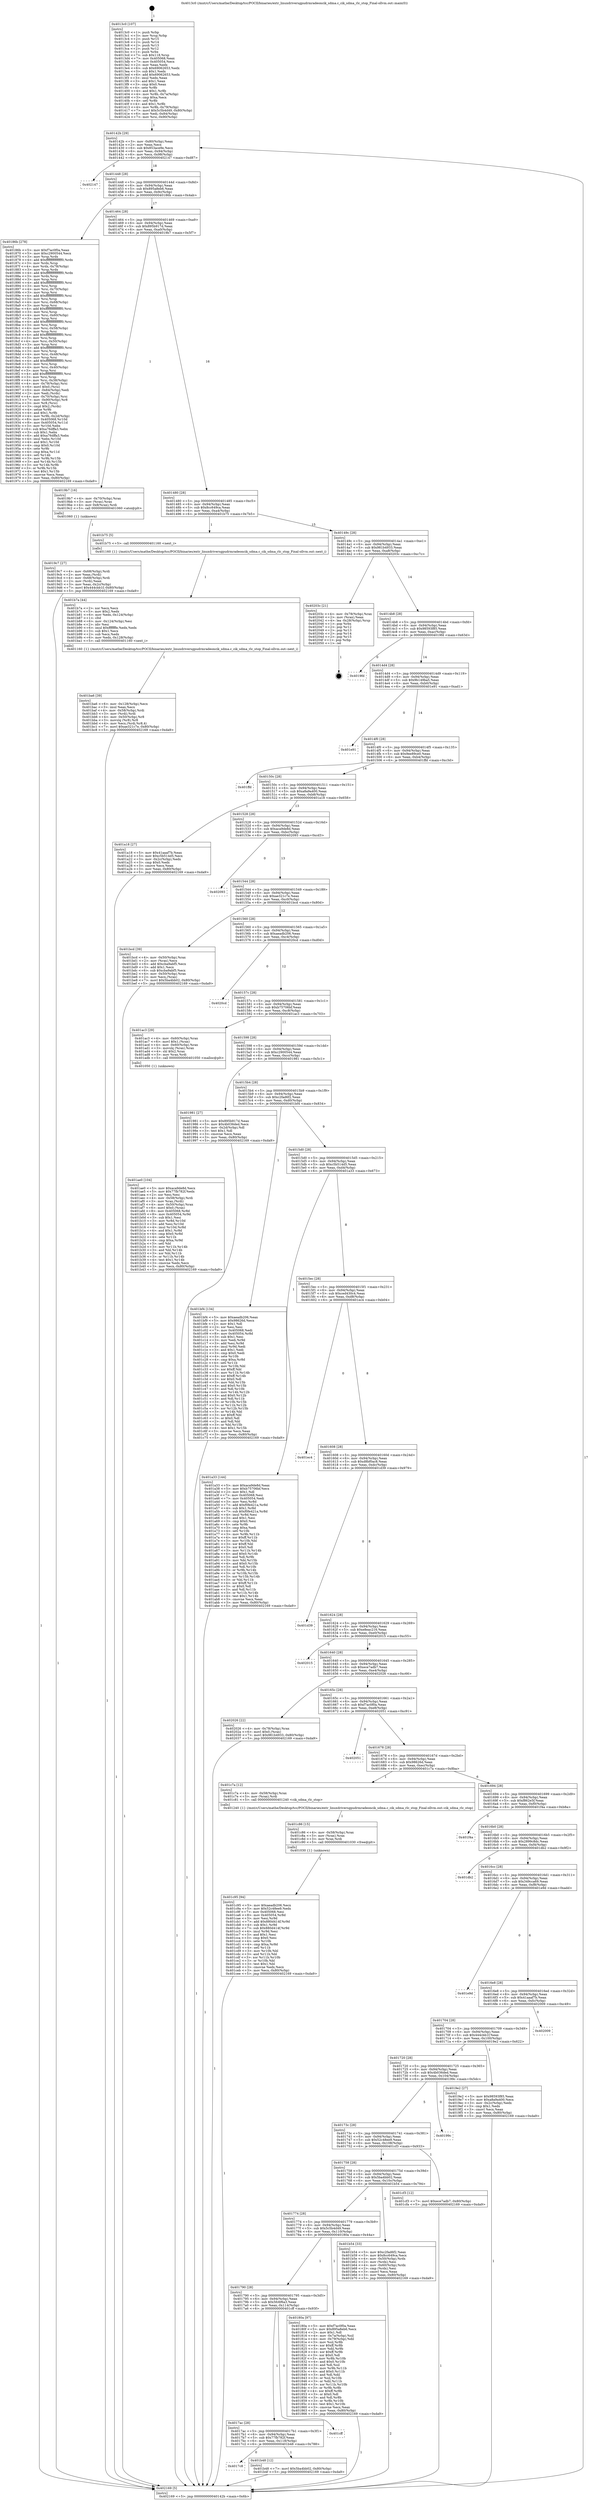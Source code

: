digraph "0x4013c0" {
  label = "0x4013c0 (/mnt/c/Users/mathe/Desktop/tcc/POCII/binaries/extr_linuxdriversgpudrmradeoncik_sdma.c_cik_sdma_rlc_stop_Final-ollvm.out::main(0))"
  labelloc = "t"
  node[shape=record]

  Entry [label="",width=0.3,height=0.3,shape=circle,fillcolor=black,style=filled]
  "0x40142b" [label="{
     0x40142b [29]\l
     | [instrs]\l
     &nbsp;&nbsp;0x40142b \<+3\>: mov -0x80(%rbp),%eax\l
     &nbsp;&nbsp;0x40142e \<+2\>: mov %eax,%ecx\l
     &nbsp;&nbsp;0x401430 \<+6\>: sub $0x853ace9e,%ecx\l
     &nbsp;&nbsp;0x401436 \<+6\>: mov %eax,-0x94(%rbp)\l
     &nbsp;&nbsp;0x40143c \<+6\>: mov %ecx,-0x98(%rbp)\l
     &nbsp;&nbsp;0x401442 \<+6\>: je 0000000000402147 \<main+0xd87\>\l
  }"]
  "0x402147" [label="{
     0x402147\l
  }", style=dashed]
  "0x401448" [label="{
     0x401448 [28]\l
     | [instrs]\l
     &nbsp;&nbsp;0x401448 \<+5\>: jmp 000000000040144d \<main+0x8d\>\l
     &nbsp;&nbsp;0x40144d \<+6\>: mov -0x94(%rbp),%eax\l
     &nbsp;&nbsp;0x401453 \<+5\>: sub $0x895a8eb6,%eax\l
     &nbsp;&nbsp;0x401458 \<+6\>: mov %eax,-0x9c(%rbp)\l
     &nbsp;&nbsp;0x40145e \<+6\>: je 000000000040186b \<main+0x4ab\>\l
  }"]
  Exit [label="",width=0.3,height=0.3,shape=circle,fillcolor=black,style=filled,peripheries=2]
  "0x40186b" [label="{
     0x40186b [278]\l
     | [instrs]\l
     &nbsp;&nbsp;0x40186b \<+5\>: mov $0xf7ac0f0a,%eax\l
     &nbsp;&nbsp;0x401870 \<+5\>: mov $0xc2900544,%ecx\l
     &nbsp;&nbsp;0x401875 \<+3\>: mov %rsp,%rdx\l
     &nbsp;&nbsp;0x401878 \<+4\>: add $0xfffffffffffffff0,%rdx\l
     &nbsp;&nbsp;0x40187c \<+3\>: mov %rdx,%rsp\l
     &nbsp;&nbsp;0x40187f \<+4\>: mov %rdx,-0x78(%rbp)\l
     &nbsp;&nbsp;0x401883 \<+3\>: mov %rsp,%rdx\l
     &nbsp;&nbsp;0x401886 \<+4\>: add $0xfffffffffffffff0,%rdx\l
     &nbsp;&nbsp;0x40188a \<+3\>: mov %rdx,%rsp\l
     &nbsp;&nbsp;0x40188d \<+3\>: mov %rsp,%rsi\l
     &nbsp;&nbsp;0x401890 \<+4\>: add $0xfffffffffffffff0,%rsi\l
     &nbsp;&nbsp;0x401894 \<+3\>: mov %rsi,%rsp\l
     &nbsp;&nbsp;0x401897 \<+4\>: mov %rsi,-0x70(%rbp)\l
     &nbsp;&nbsp;0x40189b \<+3\>: mov %rsp,%rsi\l
     &nbsp;&nbsp;0x40189e \<+4\>: add $0xfffffffffffffff0,%rsi\l
     &nbsp;&nbsp;0x4018a2 \<+3\>: mov %rsi,%rsp\l
     &nbsp;&nbsp;0x4018a5 \<+4\>: mov %rsi,-0x68(%rbp)\l
     &nbsp;&nbsp;0x4018a9 \<+3\>: mov %rsp,%rsi\l
     &nbsp;&nbsp;0x4018ac \<+4\>: add $0xfffffffffffffff0,%rsi\l
     &nbsp;&nbsp;0x4018b0 \<+3\>: mov %rsi,%rsp\l
     &nbsp;&nbsp;0x4018b3 \<+4\>: mov %rsi,-0x60(%rbp)\l
     &nbsp;&nbsp;0x4018b7 \<+3\>: mov %rsp,%rsi\l
     &nbsp;&nbsp;0x4018ba \<+4\>: add $0xfffffffffffffff0,%rsi\l
     &nbsp;&nbsp;0x4018be \<+3\>: mov %rsi,%rsp\l
     &nbsp;&nbsp;0x4018c1 \<+4\>: mov %rsi,-0x58(%rbp)\l
     &nbsp;&nbsp;0x4018c5 \<+3\>: mov %rsp,%rsi\l
     &nbsp;&nbsp;0x4018c8 \<+4\>: add $0xfffffffffffffff0,%rsi\l
     &nbsp;&nbsp;0x4018cc \<+3\>: mov %rsi,%rsp\l
     &nbsp;&nbsp;0x4018cf \<+4\>: mov %rsi,-0x50(%rbp)\l
     &nbsp;&nbsp;0x4018d3 \<+3\>: mov %rsp,%rsi\l
     &nbsp;&nbsp;0x4018d6 \<+4\>: add $0xfffffffffffffff0,%rsi\l
     &nbsp;&nbsp;0x4018da \<+3\>: mov %rsi,%rsp\l
     &nbsp;&nbsp;0x4018dd \<+4\>: mov %rsi,-0x48(%rbp)\l
     &nbsp;&nbsp;0x4018e1 \<+3\>: mov %rsp,%rsi\l
     &nbsp;&nbsp;0x4018e4 \<+4\>: add $0xfffffffffffffff0,%rsi\l
     &nbsp;&nbsp;0x4018e8 \<+3\>: mov %rsi,%rsp\l
     &nbsp;&nbsp;0x4018eb \<+4\>: mov %rsi,-0x40(%rbp)\l
     &nbsp;&nbsp;0x4018ef \<+3\>: mov %rsp,%rsi\l
     &nbsp;&nbsp;0x4018f2 \<+4\>: add $0xfffffffffffffff0,%rsi\l
     &nbsp;&nbsp;0x4018f6 \<+3\>: mov %rsi,%rsp\l
     &nbsp;&nbsp;0x4018f9 \<+4\>: mov %rsi,-0x38(%rbp)\l
     &nbsp;&nbsp;0x4018fd \<+4\>: mov -0x78(%rbp),%rsi\l
     &nbsp;&nbsp;0x401901 \<+6\>: movl $0x0,(%rsi)\l
     &nbsp;&nbsp;0x401907 \<+6\>: mov -0x84(%rbp),%edi\l
     &nbsp;&nbsp;0x40190d \<+2\>: mov %edi,(%rdx)\l
     &nbsp;&nbsp;0x40190f \<+4\>: mov -0x70(%rbp),%rsi\l
     &nbsp;&nbsp;0x401913 \<+7\>: mov -0x90(%rbp),%r8\l
     &nbsp;&nbsp;0x40191a \<+3\>: mov %r8,(%rsi)\l
     &nbsp;&nbsp;0x40191d \<+3\>: cmpl $0x2,(%rdx)\l
     &nbsp;&nbsp;0x401920 \<+4\>: setne %r9b\l
     &nbsp;&nbsp;0x401924 \<+4\>: and $0x1,%r9b\l
     &nbsp;&nbsp;0x401928 \<+4\>: mov %r9b,-0x2d(%rbp)\l
     &nbsp;&nbsp;0x40192c \<+8\>: mov 0x405068,%r10d\l
     &nbsp;&nbsp;0x401934 \<+8\>: mov 0x405054,%r11d\l
     &nbsp;&nbsp;0x40193c \<+3\>: mov %r10d,%ebx\l
     &nbsp;&nbsp;0x40193f \<+6\>: sub $0xa76dffa3,%ebx\l
     &nbsp;&nbsp;0x401945 \<+3\>: sub $0x1,%ebx\l
     &nbsp;&nbsp;0x401948 \<+6\>: add $0xa76dffa3,%ebx\l
     &nbsp;&nbsp;0x40194e \<+4\>: imul %ebx,%r10d\l
     &nbsp;&nbsp;0x401952 \<+4\>: and $0x1,%r10d\l
     &nbsp;&nbsp;0x401956 \<+4\>: cmp $0x0,%r10d\l
     &nbsp;&nbsp;0x40195a \<+4\>: sete %r9b\l
     &nbsp;&nbsp;0x40195e \<+4\>: cmp $0xa,%r11d\l
     &nbsp;&nbsp;0x401962 \<+4\>: setl %r14b\l
     &nbsp;&nbsp;0x401966 \<+3\>: mov %r9b,%r15b\l
     &nbsp;&nbsp;0x401969 \<+3\>: and %r14b,%r15b\l
     &nbsp;&nbsp;0x40196c \<+3\>: xor %r14b,%r9b\l
     &nbsp;&nbsp;0x40196f \<+3\>: or %r9b,%r15b\l
     &nbsp;&nbsp;0x401972 \<+4\>: test $0x1,%r15b\l
     &nbsp;&nbsp;0x401976 \<+3\>: cmovne %ecx,%eax\l
     &nbsp;&nbsp;0x401979 \<+3\>: mov %eax,-0x80(%rbp)\l
     &nbsp;&nbsp;0x40197c \<+5\>: jmp 0000000000402169 \<main+0xda9\>\l
  }"]
  "0x401464" [label="{
     0x401464 [28]\l
     | [instrs]\l
     &nbsp;&nbsp;0x401464 \<+5\>: jmp 0000000000401469 \<main+0xa9\>\l
     &nbsp;&nbsp;0x401469 \<+6\>: mov -0x94(%rbp),%eax\l
     &nbsp;&nbsp;0x40146f \<+5\>: sub $0x895b917d,%eax\l
     &nbsp;&nbsp;0x401474 \<+6\>: mov %eax,-0xa0(%rbp)\l
     &nbsp;&nbsp;0x40147a \<+6\>: je 00000000004019b7 \<main+0x5f7\>\l
  }"]
  "0x401c95" [label="{
     0x401c95 [94]\l
     | [instrs]\l
     &nbsp;&nbsp;0x401c95 \<+5\>: mov $0xaeadb206,%ecx\l
     &nbsp;&nbsp;0x401c9a \<+5\>: mov $0x52c48ee9,%edx\l
     &nbsp;&nbsp;0x401c9f \<+7\>: mov 0x405068,%esi\l
     &nbsp;&nbsp;0x401ca6 \<+8\>: mov 0x405054,%r8d\l
     &nbsp;&nbsp;0x401cae \<+3\>: mov %esi,%r9d\l
     &nbsp;&nbsp;0x401cb1 \<+7\>: add $0x880d414f,%r9d\l
     &nbsp;&nbsp;0x401cb8 \<+4\>: sub $0x1,%r9d\l
     &nbsp;&nbsp;0x401cbc \<+7\>: sub $0x880d414f,%r9d\l
     &nbsp;&nbsp;0x401cc3 \<+4\>: imul %r9d,%esi\l
     &nbsp;&nbsp;0x401cc7 \<+3\>: and $0x1,%esi\l
     &nbsp;&nbsp;0x401cca \<+3\>: cmp $0x0,%esi\l
     &nbsp;&nbsp;0x401ccd \<+4\>: sete %r10b\l
     &nbsp;&nbsp;0x401cd1 \<+4\>: cmp $0xa,%r8d\l
     &nbsp;&nbsp;0x401cd5 \<+4\>: setl %r11b\l
     &nbsp;&nbsp;0x401cd9 \<+3\>: mov %r10b,%bl\l
     &nbsp;&nbsp;0x401cdc \<+3\>: and %r11b,%bl\l
     &nbsp;&nbsp;0x401cdf \<+3\>: xor %r11b,%r10b\l
     &nbsp;&nbsp;0x401ce2 \<+3\>: or %r10b,%bl\l
     &nbsp;&nbsp;0x401ce5 \<+3\>: test $0x1,%bl\l
     &nbsp;&nbsp;0x401ce8 \<+3\>: cmovne %edx,%ecx\l
     &nbsp;&nbsp;0x401ceb \<+3\>: mov %ecx,-0x80(%rbp)\l
     &nbsp;&nbsp;0x401cee \<+5\>: jmp 0000000000402169 \<main+0xda9\>\l
  }"]
  "0x4019b7" [label="{
     0x4019b7 [16]\l
     | [instrs]\l
     &nbsp;&nbsp;0x4019b7 \<+4\>: mov -0x70(%rbp),%rax\l
     &nbsp;&nbsp;0x4019bb \<+3\>: mov (%rax),%rax\l
     &nbsp;&nbsp;0x4019be \<+4\>: mov 0x8(%rax),%rdi\l
     &nbsp;&nbsp;0x4019c2 \<+5\>: call 0000000000401060 \<atoi@plt\>\l
     | [calls]\l
     &nbsp;&nbsp;0x401060 \{1\} (unknown)\l
  }"]
  "0x401480" [label="{
     0x401480 [28]\l
     | [instrs]\l
     &nbsp;&nbsp;0x401480 \<+5\>: jmp 0000000000401485 \<main+0xc5\>\l
     &nbsp;&nbsp;0x401485 \<+6\>: mov -0x94(%rbp),%eax\l
     &nbsp;&nbsp;0x40148b \<+5\>: sub $0x8cc649ca,%eax\l
     &nbsp;&nbsp;0x401490 \<+6\>: mov %eax,-0xa4(%rbp)\l
     &nbsp;&nbsp;0x401496 \<+6\>: je 0000000000401b75 \<main+0x7b5\>\l
  }"]
  "0x401c86" [label="{
     0x401c86 [15]\l
     | [instrs]\l
     &nbsp;&nbsp;0x401c86 \<+4\>: mov -0x58(%rbp),%rax\l
     &nbsp;&nbsp;0x401c8a \<+3\>: mov (%rax),%rax\l
     &nbsp;&nbsp;0x401c8d \<+3\>: mov %rax,%rdi\l
     &nbsp;&nbsp;0x401c90 \<+5\>: call 0000000000401030 \<free@plt\>\l
     | [calls]\l
     &nbsp;&nbsp;0x401030 \{1\} (unknown)\l
  }"]
  "0x401b75" [label="{
     0x401b75 [5]\l
     | [instrs]\l
     &nbsp;&nbsp;0x401b75 \<+5\>: call 0000000000401160 \<next_i\>\l
     | [calls]\l
     &nbsp;&nbsp;0x401160 \{1\} (/mnt/c/Users/mathe/Desktop/tcc/POCII/binaries/extr_linuxdriversgpudrmradeoncik_sdma.c_cik_sdma_rlc_stop_Final-ollvm.out::next_i)\l
  }"]
  "0x40149c" [label="{
     0x40149c [28]\l
     | [instrs]\l
     &nbsp;&nbsp;0x40149c \<+5\>: jmp 00000000004014a1 \<main+0xe1\>\l
     &nbsp;&nbsp;0x4014a1 \<+6\>: mov -0x94(%rbp),%eax\l
     &nbsp;&nbsp;0x4014a7 \<+5\>: sub $0x981b4933,%eax\l
     &nbsp;&nbsp;0x4014ac \<+6\>: mov %eax,-0xa8(%rbp)\l
     &nbsp;&nbsp;0x4014b2 \<+6\>: je 000000000040203c \<main+0xc7c\>\l
  }"]
  "0x401ba6" [label="{
     0x401ba6 [39]\l
     | [instrs]\l
     &nbsp;&nbsp;0x401ba6 \<+6\>: mov -0x128(%rbp),%ecx\l
     &nbsp;&nbsp;0x401bac \<+3\>: imul %eax,%ecx\l
     &nbsp;&nbsp;0x401baf \<+4\>: mov -0x58(%rbp),%rdi\l
     &nbsp;&nbsp;0x401bb3 \<+3\>: mov (%rdi),%rdi\l
     &nbsp;&nbsp;0x401bb6 \<+4\>: mov -0x50(%rbp),%r8\l
     &nbsp;&nbsp;0x401bba \<+3\>: movslq (%r8),%r8\l
     &nbsp;&nbsp;0x401bbd \<+4\>: mov %ecx,(%rdi,%r8,4)\l
     &nbsp;&nbsp;0x401bc1 \<+7\>: movl $0xae321c7e,-0x80(%rbp)\l
     &nbsp;&nbsp;0x401bc8 \<+5\>: jmp 0000000000402169 \<main+0xda9\>\l
  }"]
  "0x40203c" [label="{
     0x40203c [21]\l
     | [instrs]\l
     &nbsp;&nbsp;0x40203c \<+4\>: mov -0x78(%rbp),%rax\l
     &nbsp;&nbsp;0x402040 \<+2\>: mov (%rax),%eax\l
     &nbsp;&nbsp;0x402042 \<+4\>: lea -0x28(%rbp),%rsp\l
     &nbsp;&nbsp;0x402046 \<+1\>: pop %rbx\l
     &nbsp;&nbsp;0x402047 \<+2\>: pop %r12\l
     &nbsp;&nbsp;0x402049 \<+2\>: pop %r13\l
     &nbsp;&nbsp;0x40204b \<+2\>: pop %r14\l
     &nbsp;&nbsp;0x40204d \<+2\>: pop %r15\l
     &nbsp;&nbsp;0x40204f \<+1\>: pop %rbp\l
     &nbsp;&nbsp;0x402050 \<+1\>: ret\l
  }"]
  "0x4014b8" [label="{
     0x4014b8 [28]\l
     | [instrs]\l
     &nbsp;&nbsp;0x4014b8 \<+5\>: jmp 00000000004014bd \<main+0xfd\>\l
     &nbsp;&nbsp;0x4014bd \<+6\>: mov -0x94(%rbp),%eax\l
     &nbsp;&nbsp;0x4014c3 \<+5\>: sub $0x98593f85,%eax\l
     &nbsp;&nbsp;0x4014c8 \<+6\>: mov %eax,-0xac(%rbp)\l
     &nbsp;&nbsp;0x4014ce \<+6\>: je 00000000004019fd \<main+0x63d\>\l
  }"]
  "0x401b7a" [label="{
     0x401b7a [44]\l
     | [instrs]\l
     &nbsp;&nbsp;0x401b7a \<+2\>: xor %ecx,%ecx\l
     &nbsp;&nbsp;0x401b7c \<+5\>: mov $0x2,%edx\l
     &nbsp;&nbsp;0x401b81 \<+6\>: mov %edx,-0x124(%rbp)\l
     &nbsp;&nbsp;0x401b87 \<+1\>: cltd\l
     &nbsp;&nbsp;0x401b88 \<+6\>: mov -0x124(%rbp),%esi\l
     &nbsp;&nbsp;0x401b8e \<+2\>: idiv %esi\l
     &nbsp;&nbsp;0x401b90 \<+6\>: imul $0xfffffffe,%edx,%edx\l
     &nbsp;&nbsp;0x401b96 \<+3\>: sub $0x1,%ecx\l
     &nbsp;&nbsp;0x401b99 \<+2\>: sub %ecx,%edx\l
     &nbsp;&nbsp;0x401b9b \<+6\>: mov %edx,-0x128(%rbp)\l
     &nbsp;&nbsp;0x401ba1 \<+5\>: call 0000000000401160 \<next_i\>\l
     | [calls]\l
     &nbsp;&nbsp;0x401160 \{1\} (/mnt/c/Users/mathe/Desktop/tcc/POCII/binaries/extr_linuxdriversgpudrmradeoncik_sdma.c_cik_sdma_rlc_stop_Final-ollvm.out::next_i)\l
  }"]
  "0x4019fd" [label="{
     0x4019fd\l
  }", style=dashed]
  "0x4014d4" [label="{
     0x4014d4 [28]\l
     | [instrs]\l
     &nbsp;&nbsp;0x4014d4 \<+5\>: jmp 00000000004014d9 \<main+0x119\>\l
     &nbsp;&nbsp;0x4014d9 \<+6\>: mov -0x94(%rbp),%eax\l
     &nbsp;&nbsp;0x4014df \<+5\>: sub $0x9b149ba5,%eax\l
     &nbsp;&nbsp;0x4014e4 \<+6\>: mov %eax,-0xb0(%rbp)\l
     &nbsp;&nbsp;0x4014ea \<+6\>: je 0000000000401e91 \<main+0xad1\>\l
  }"]
  "0x4017c8" [label="{
     0x4017c8\l
  }", style=dashed]
  "0x401e91" [label="{
     0x401e91\l
  }", style=dashed]
  "0x4014f0" [label="{
     0x4014f0 [28]\l
     | [instrs]\l
     &nbsp;&nbsp;0x4014f0 \<+5\>: jmp 00000000004014f5 \<main+0x135\>\l
     &nbsp;&nbsp;0x4014f5 \<+6\>: mov -0x94(%rbp),%eax\l
     &nbsp;&nbsp;0x4014fb \<+5\>: sub $0x9ee89ce0,%eax\l
     &nbsp;&nbsp;0x401500 \<+6\>: mov %eax,-0xb4(%rbp)\l
     &nbsp;&nbsp;0x401506 \<+6\>: je 0000000000401ffd \<main+0xc3d\>\l
  }"]
  "0x401b48" [label="{
     0x401b48 [12]\l
     | [instrs]\l
     &nbsp;&nbsp;0x401b48 \<+7\>: movl $0x5ba4bb02,-0x80(%rbp)\l
     &nbsp;&nbsp;0x401b4f \<+5\>: jmp 0000000000402169 \<main+0xda9\>\l
  }"]
  "0x401ffd" [label="{
     0x401ffd\l
  }", style=dashed]
  "0x40150c" [label="{
     0x40150c [28]\l
     | [instrs]\l
     &nbsp;&nbsp;0x40150c \<+5\>: jmp 0000000000401511 \<main+0x151\>\l
     &nbsp;&nbsp;0x401511 \<+6\>: mov -0x94(%rbp),%eax\l
     &nbsp;&nbsp;0x401517 \<+5\>: sub $0xa8a9a400,%eax\l
     &nbsp;&nbsp;0x40151c \<+6\>: mov %eax,-0xb8(%rbp)\l
     &nbsp;&nbsp;0x401522 \<+6\>: je 0000000000401a18 \<main+0x658\>\l
  }"]
  "0x4017ac" [label="{
     0x4017ac [28]\l
     | [instrs]\l
     &nbsp;&nbsp;0x4017ac \<+5\>: jmp 00000000004017b1 \<main+0x3f1\>\l
     &nbsp;&nbsp;0x4017b1 \<+6\>: mov -0x94(%rbp),%eax\l
     &nbsp;&nbsp;0x4017b7 \<+5\>: sub $0x77fb782f,%eax\l
     &nbsp;&nbsp;0x4017bc \<+6\>: mov %eax,-0x118(%rbp)\l
     &nbsp;&nbsp;0x4017c2 \<+6\>: je 0000000000401b48 \<main+0x788\>\l
  }"]
  "0x401a18" [label="{
     0x401a18 [27]\l
     | [instrs]\l
     &nbsp;&nbsp;0x401a18 \<+5\>: mov $0x41aaaf7b,%eax\l
     &nbsp;&nbsp;0x401a1d \<+5\>: mov $0xc5b514d5,%ecx\l
     &nbsp;&nbsp;0x401a22 \<+3\>: mov -0x2c(%rbp),%edx\l
     &nbsp;&nbsp;0x401a25 \<+3\>: cmp $0x0,%edx\l
     &nbsp;&nbsp;0x401a28 \<+3\>: cmove %ecx,%eax\l
     &nbsp;&nbsp;0x401a2b \<+3\>: mov %eax,-0x80(%rbp)\l
     &nbsp;&nbsp;0x401a2e \<+5\>: jmp 0000000000402169 \<main+0xda9\>\l
  }"]
  "0x401528" [label="{
     0x401528 [28]\l
     | [instrs]\l
     &nbsp;&nbsp;0x401528 \<+5\>: jmp 000000000040152d \<main+0x16d\>\l
     &nbsp;&nbsp;0x40152d \<+6\>: mov -0x94(%rbp),%eax\l
     &nbsp;&nbsp;0x401533 \<+5\>: sub $0xaca9de8d,%eax\l
     &nbsp;&nbsp;0x401538 \<+6\>: mov %eax,-0xbc(%rbp)\l
     &nbsp;&nbsp;0x40153e \<+6\>: je 0000000000402093 \<main+0xcd3\>\l
  }"]
  "0x401cff" [label="{
     0x401cff\l
  }", style=dashed]
  "0x402093" [label="{
     0x402093\l
  }", style=dashed]
  "0x401544" [label="{
     0x401544 [28]\l
     | [instrs]\l
     &nbsp;&nbsp;0x401544 \<+5\>: jmp 0000000000401549 \<main+0x189\>\l
     &nbsp;&nbsp;0x401549 \<+6\>: mov -0x94(%rbp),%eax\l
     &nbsp;&nbsp;0x40154f \<+5\>: sub $0xae321c7e,%eax\l
     &nbsp;&nbsp;0x401554 \<+6\>: mov %eax,-0xc0(%rbp)\l
     &nbsp;&nbsp;0x40155a \<+6\>: je 0000000000401bcd \<main+0x80d\>\l
  }"]
  "0x401ae0" [label="{
     0x401ae0 [104]\l
     | [instrs]\l
     &nbsp;&nbsp;0x401ae0 \<+5\>: mov $0xaca9de8d,%ecx\l
     &nbsp;&nbsp;0x401ae5 \<+5\>: mov $0x77fb782f,%edx\l
     &nbsp;&nbsp;0x401aea \<+2\>: xor %esi,%esi\l
     &nbsp;&nbsp;0x401aec \<+4\>: mov -0x58(%rbp),%rdi\l
     &nbsp;&nbsp;0x401af0 \<+3\>: mov %rax,(%rdi)\l
     &nbsp;&nbsp;0x401af3 \<+4\>: mov -0x50(%rbp),%rax\l
     &nbsp;&nbsp;0x401af7 \<+6\>: movl $0x0,(%rax)\l
     &nbsp;&nbsp;0x401afd \<+8\>: mov 0x405068,%r8d\l
     &nbsp;&nbsp;0x401b05 \<+8\>: mov 0x405054,%r9d\l
     &nbsp;&nbsp;0x401b0d \<+3\>: sub $0x1,%esi\l
     &nbsp;&nbsp;0x401b10 \<+3\>: mov %r8d,%r10d\l
     &nbsp;&nbsp;0x401b13 \<+3\>: add %esi,%r10d\l
     &nbsp;&nbsp;0x401b16 \<+4\>: imul %r10d,%r8d\l
     &nbsp;&nbsp;0x401b1a \<+4\>: and $0x1,%r8d\l
     &nbsp;&nbsp;0x401b1e \<+4\>: cmp $0x0,%r8d\l
     &nbsp;&nbsp;0x401b22 \<+4\>: sete %r11b\l
     &nbsp;&nbsp;0x401b26 \<+4\>: cmp $0xa,%r9d\l
     &nbsp;&nbsp;0x401b2a \<+3\>: setl %bl\l
     &nbsp;&nbsp;0x401b2d \<+3\>: mov %r11b,%r14b\l
     &nbsp;&nbsp;0x401b30 \<+3\>: and %bl,%r14b\l
     &nbsp;&nbsp;0x401b33 \<+3\>: xor %bl,%r11b\l
     &nbsp;&nbsp;0x401b36 \<+3\>: or %r11b,%r14b\l
     &nbsp;&nbsp;0x401b39 \<+4\>: test $0x1,%r14b\l
     &nbsp;&nbsp;0x401b3d \<+3\>: cmovne %edx,%ecx\l
     &nbsp;&nbsp;0x401b40 \<+3\>: mov %ecx,-0x80(%rbp)\l
     &nbsp;&nbsp;0x401b43 \<+5\>: jmp 0000000000402169 \<main+0xda9\>\l
  }"]
  "0x401bcd" [label="{
     0x401bcd [39]\l
     | [instrs]\l
     &nbsp;&nbsp;0x401bcd \<+4\>: mov -0x50(%rbp),%rax\l
     &nbsp;&nbsp;0x401bd1 \<+2\>: mov (%rax),%ecx\l
     &nbsp;&nbsp;0x401bd3 \<+6\>: add $0xcba9abf5,%ecx\l
     &nbsp;&nbsp;0x401bd9 \<+3\>: add $0x1,%ecx\l
     &nbsp;&nbsp;0x401bdc \<+6\>: sub $0xcba9abf5,%ecx\l
     &nbsp;&nbsp;0x401be2 \<+4\>: mov -0x50(%rbp),%rax\l
     &nbsp;&nbsp;0x401be6 \<+2\>: mov %ecx,(%rax)\l
     &nbsp;&nbsp;0x401be8 \<+7\>: movl $0x5ba4bb02,-0x80(%rbp)\l
     &nbsp;&nbsp;0x401bef \<+5\>: jmp 0000000000402169 \<main+0xda9\>\l
  }"]
  "0x401560" [label="{
     0x401560 [28]\l
     | [instrs]\l
     &nbsp;&nbsp;0x401560 \<+5\>: jmp 0000000000401565 \<main+0x1a5\>\l
     &nbsp;&nbsp;0x401565 \<+6\>: mov -0x94(%rbp),%eax\l
     &nbsp;&nbsp;0x40156b \<+5\>: sub $0xaeadb206,%eax\l
     &nbsp;&nbsp;0x401570 \<+6\>: mov %eax,-0xc4(%rbp)\l
     &nbsp;&nbsp;0x401576 \<+6\>: je 00000000004020cd \<main+0xd0d\>\l
  }"]
  "0x4019c7" [label="{
     0x4019c7 [27]\l
     | [instrs]\l
     &nbsp;&nbsp;0x4019c7 \<+4\>: mov -0x68(%rbp),%rdi\l
     &nbsp;&nbsp;0x4019cb \<+2\>: mov %eax,(%rdi)\l
     &nbsp;&nbsp;0x4019cd \<+4\>: mov -0x68(%rbp),%rdi\l
     &nbsp;&nbsp;0x4019d1 \<+2\>: mov (%rdi),%eax\l
     &nbsp;&nbsp;0x4019d3 \<+3\>: mov %eax,-0x2c(%rbp)\l
     &nbsp;&nbsp;0x4019d6 \<+7\>: movl $0x444cbb1f,-0x80(%rbp)\l
     &nbsp;&nbsp;0x4019dd \<+5\>: jmp 0000000000402169 \<main+0xda9\>\l
  }"]
  "0x4020cd" [label="{
     0x4020cd\l
  }", style=dashed]
  "0x40157c" [label="{
     0x40157c [28]\l
     | [instrs]\l
     &nbsp;&nbsp;0x40157c \<+5\>: jmp 0000000000401581 \<main+0x1c1\>\l
     &nbsp;&nbsp;0x401581 \<+6\>: mov -0x94(%rbp),%eax\l
     &nbsp;&nbsp;0x401587 \<+5\>: sub $0xb75706bf,%eax\l
     &nbsp;&nbsp;0x40158c \<+6\>: mov %eax,-0xc8(%rbp)\l
     &nbsp;&nbsp;0x401592 \<+6\>: je 0000000000401ac3 \<main+0x703\>\l
  }"]
  "0x4013c0" [label="{
     0x4013c0 [107]\l
     | [instrs]\l
     &nbsp;&nbsp;0x4013c0 \<+1\>: push %rbp\l
     &nbsp;&nbsp;0x4013c1 \<+3\>: mov %rsp,%rbp\l
     &nbsp;&nbsp;0x4013c4 \<+2\>: push %r15\l
     &nbsp;&nbsp;0x4013c6 \<+2\>: push %r14\l
     &nbsp;&nbsp;0x4013c8 \<+2\>: push %r13\l
     &nbsp;&nbsp;0x4013ca \<+2\>: push %r12\l
     &nbsp;&nbsp;0x4013cc \<+1\>: push %rbx\l
     &nbsp;&nbsp;0x4013cd \<+7\>: sub $0x118,%rsp\l
     &nbsp;&nbsp;0x4013d4 \<+7\>: mov 0x405068,%eax\l
     &nbsp;&nbsp;0x4013db \<+7\>: mov 0x405054,%ecx\l
     &nbsp;&nbsp;0x4013e2 \<+2\>: mov %eax,%edx\l
     &nbsp;&nbsp;0x4013e4 \<+6\>: sub $0x69062653,%edx\l
     &nbsp;&nbsp;0x4013ea \<+3\>: sub $0x1,%edx\l
     &nbsp;&nbsp;0x4013ed \<+6\>: add $0x69062653,%edx\l
     &nbsp;&nbsp;0x4013f3 \<+3\>: imul %edx,%eax\l
     &nbsp;&nbsp;0x4013f6 \<+3\>: and $0x1,%eax\l
     &nbsp;&nbsp;0x4013f9 \<+3\>: cmp $0x0,%eax\l
     &nbsp;&nbsp;0x4013fc \<+4\>: sete %r8b\l
     &nbsp;&nbsp;0x401400 \<+4\>: and $0x1,%r8b\l
     &nbsp;&nbsp;0x401404 \<+4\>: mov %r8b,-0x7a(%rbp)\l
     &nbsp;&nbsp;0x401408 \<+3\>: cmp $0xa,%ecx\l
     &nbsp;&nbsp;0x40140b \<+4\>: setl %r8b\l
     &nbsp;&nbsp;0x40140f \<+4\>: and $0x1,%r8b\l
     &nbsp;&nbsp;0x401413 \<+4\>: mov %r8b,-0x79(%rbp)\l
     &nbsp;&nbsp;0x401417 \<+7\>: movl $0x5c5b4d49,-0x80(%rbp)\l
     &nbsp;&nbsp;0x40141e \<+6\>: mov %edi,-0x84(%rbp)\l
     &nbsp;&nbsp;0x401424 \<+7\>: mov %rsi,-0x90(%rbp)\l
  }"]
  "0x401ac3" [label="{
     0x401ac3 [29]\l
     | [instrs]\l
     &nbsp;&nbsp;0x401ac3 \<+4\>: mov -0x60(%rbp),%rax\l
     &nbsp;&nbsp;0x401ac7 \<+6\>: movl $0x1,(%rax)\l
     &nbsp;&nbsp;0x401acd \<+4\>: mov -0x60(%rbp),%rax\l
     &nbsp;&nbsp;0x401ad1 \<+3\>: movslq (%rax),%rax\l
     &nbsp;&nbsp;0x401ad4 \<+4\>: shl $0x2,%rax\l
     &nbsp;&nbsp;0x401ad8 \<+3\>: mov %rax,%rdi\l
     &nbsp;&nbsp;0x401adb \<+5\>: call 0000000000401050 \<malloc@plt\>\l
     | [calls]\l
     &nbsp;&nbsp;0x401050 \{1\} (unknown)\l
  }"]
  "0x401598" [label="{
     0x401598 [28]\l
     | [instrs]\l
     &nbsp;&nbsp;0x401598 \<+5\>: jmp 000000000040159d \<main+0x1dd\>\l
     &nbsp;&nbsp;0x40159d \<+6\>: mov -0x94(%rbp),%eax\l
     &nbsp;&nbsp;0x4015a3 \<+5\>: sub $0xc2900544,%eax\l
     &nbsp;&nbsp;0x4015a8 \<+6\>: mov %eax,-0xcc(%rbp)\l
     &nbsp;&nbsp;0x4015ae \<+6\>: je 0000000000401981 \<main+0x5c1\>\l
  }"]
  "0x402169" [label="{
     0x402169 [5]\l
     | [instrs]\l
     &nbsp;&nbsp;0x402169 \<+5\>: jmp 000000000040142b \<main+0x6b\>\l
  }"]
  "0x401981" [label="{
     0x401981 [27]\l
     | [instrs]\l
     &nbsp;&nbsp;0x401981 \<+5\>: mov $0x895b917d,%eax\l
     &nbsp;&nbsp;0x401986 \<+5\>: mov $0x4b036ded,%ecx\l
     &nbsp;&nbsp;0x40198b \<+3\>: mov -0x2d(%rbp),%dl\l
     &nbsp;&nbsp;0x40198e \<+3\>: test $0x1,%dl\l
     &nbsp;&nbsp;0x401991 \<+3\>: cmovne %ecx,%eax\l
     &nbsp;&nbsp;0x401994 \<+3\>: mov %eax,-0x80(%rbp)\l
     &nbsp;&nbsp;0x401997 \<+5\>: jmp 0000000000402169 \<main+0xda9\>\l
  }"]
  "0x4015b4" [label="{
     0x4015b4 [28]\l
     | [instrs]\l
     &nbsp;&nbsp;0x4015b4 \<+5\>: jmp 00000000004015b9 \<main+0x1f9\>\l
     &nbsp;&nbsp;0x4015b9 \<+6\>: mov -0x94(%rbp),%eax\l
     &nbsp;&nbsp;0x4015bf \<+5\>: sub $0xc2fad6f2,%eax\l
     &nbsp;&nbsp;0x4015c4 \<+6\>: mov %eax,-0xd0(%rbp)\l
     &nbsp;&nbsp;0x4015ca \<+6\>: je 0000000000401bf4 \<main+0x834\>\l
  }"]
  "0x401790" [label="{
     0x401790 [28]\l
     | [instrs]\l
     &nbsp;&nbsp;0x401790 \<+5\>: jmp 0000000000401795 \<main+0x3d5\>\l
     &nbsp;&nbsp;0x401795 \<+6\>: mov -0x94(%rbp),%eax\l
     &nbsp;&nbsp;0x40179b \<+5\>: sub $0x5fc6f6a3,%eax\l
     &nbsp;&nbsp;0x4017a0 \<+6\>: mov %eax,-0x114(%rbp)\l
     &nbsp;&nbsp;0x4017a6 \<+6\>: je 0000000000401cff \<main+0x93f\>\l
  }"]
  "0x401bf4" [label="{
     0x401bf4 [134]\l
     | [instrs]\l
     &nbsp;&nbsp;0x401bf4 \<+5\>: mov $0xaeadb206,%eax\l
     &nbsp;&nbsp;0x401bf9 \<+5\>: mov $0x98626d,%ecx\l
     &nbsp;&nbsp;0x401bfe \<+2\>: mov $0x1,%dl\l
     &nbsp;&nbsp;0x401c00 \<+2\>: xor %esi,%esi\l
     &nbsp;&nbsp;0x401c02 \<+7\>: mov 0x405068,%edi\l
     &nbsp;&nbsp;0x401c09 \<+8\>: mov 0x405054,%r8d\l
     &nbsp;&nbsp;0x401c11 \<+3\>: sub $0x1,%esi\l
     &nbsp;&nbsp;0x401c14 \<+3\>: mov %edi,%r9d\l
     &nbsp;&nbsp;0x401c17 \<+3\>: add %esi,%r9d\l
     &nbsp;&nbsp;0x401c1a \<+4\>: imul %r9d,%edi\l
     &nbsp;&nbsp;0x401c1e \<+3\>: and $0x1,%edi\l
     &nbsp;&nbsp;0x401c21 \<+3\>: cmp $0x0,%edi\l
     &nbsp;&nbsp;0x401c24 \<+4\>: sete %r10b\l
     &nbsp;&nbsp;0x401c28 \<+4\>: cmp $0xa,%r8d\l
     &nbsp;&nbsp;0x401c2c \<+4\>: setl %r11b\l
     &nbsp;&nbsp;0x401c30 \<+3\>: mov %r10b,%bl\l
     &nbsp;&nbsp;0x401c33 \<+3\>: xor $0xff,%bl\l
     &nbsp;&nbsp;0x401c36 \<+3\>: mov %r11b,%r14b\l
     &nbsp;&nbsp;0x401c39 \<+4\>: xor $0xff,%r14b\l
     &nbsp;&nbsp;0x401c3d \<+3\>: xor $0x0,%dl\l
     &nbsp;&nbsp;0x401c40 \<+3\>: mov %bl,%r15b\l
     &nbsp;&nbsp;0x401c43 \<+4\>: and $0x0,%r15b\l
     &nbsp;&nbsp;0x401c47 \<+3\>: and %dl,%r10b\l
     &nbsp;&nbsp;0x401c4a \<+3\>: mov %r14b,%r12b\l
     &nbsp;&nbsp;0x401c4d \<+4\>: and $0x0,%r12b\l
     &nbsp;&nbsp;0x401c51 \<+3\>: and %dl,%r11b\l
     &nbsp;&nbsp;0x401c54 \<+3\>: or %r10b,%r15b\l
     &nbsp;&nbsp;0x401c57 \<+3\>: or %r11b,%r12b\l
     &nbsp;&nbsp;0x401c5a \<+3\>: xor %r12b,%r15b\l
     &nbsp;&nbsp;0x401c5d \<+3\>: or %r14b,%bl\l
     &nbsp;&nbsp;0x401c60 \<+3\>: xor $0xff,%bl\l
     &nbsp;&nbsp;0x401c63 \<+3\>: or $0x0,%dl\l
     &nbsp;&nbsp;0x401c66 \<+2\>: and %dl,%bl\l
     &nbsp;&nbsp;0x401c68 \<+3\>: or %bl,%r15b\l
     &nbsp;&nbsp;0x401c6b \<+4\>: test $0x1,%r15b\l
     &nbsp;&nbsp;0x401c6f \<+3\>: cmovne %ecx,%eax\l
     &nbsp;&nbsp;0x401c72 \<+3\>: mov %eax,-0x80(%rbp)\l
     &nbsp;&nbsp;0x401c75 \<+5\>: jmp 0000000000402169 \<main+0xda9\>\l
  }"]
  "0x4015d0" [label="{
     0x4015d0 [28]\l
     | [instrs]\l
     &nbsp;&nbsp;0x4015d0 \<+5\>: jmp 00000000004015d5 \<main+0x215\>\l
     &nbsp;&nbsp;0x4015d5 \<+6\>: mov -0x94(%rbp),%eax\l
     &nbsp;&nbsp;0x4015db \<+5\>: sub $0xc5b514d5,%eax\l
     &nbsp;&nbsp;0x4015e0 \<+6\>: mov %eax,-0xd4(%rbp)\l
     &nbsp;&nbsp;0x4015e6 \<+6\>: je 0000000000401a33 \<main+0x673\>\l
  }"]
  "0x40180a" [label="{
     0x40180a [97]\l
     | [instrs]\l
     &nbsp;&nbsp;0x40180a \<+5\>: mov $0xf7ac0f0a,%eax\l
     &nbsp;&nbsp;0x40180f \<+5\>: mov $0x895a8eb6,%ecx\l
     &nbsp;&nbsp;0x401814 \<+2\>: mov $0x1,%dl\l
     &nbsp;&nbsp;0x401816 \<+4\>: mov -0x7a(%rbp),%sil\l
     &nbsp;&nbsp;0x40181a \<+4\>: mov -0x79(%rbp),%dil\l
     &nbsp;&nbsp;0x40181e \<+3\>: mov %sil,%r8b\l
     &nbsp;&nbsp;0x401821 \<+4\>: xor $0xff,%r8b\l
     &nbsp;&nbsp;0x401825 \<+3\>: mov %dil,%r9b\l
     &nbsp;&nbsp;0x401828 \<+4\>: xor $0xff,%r9b\l
     &nbsp;&nbsp;0x40182c \<+3\>: xor $0x0,%dl\l
     &nbsp;&nbsp;0x40182f \<+3\>: mov %r8b,%r10b\l
     &nbsp;&nbsp;0x401832 \<+4\>: and $0x0,%r10b\l
     &nbsp;&nbsp;0x401836 \<+3\>: and %dl,%sil\l
     &nbsp;&nbsp;0x401839 \<+3\>: mov %r9b,%r11b\l
     &nbsp;&nbsp;0x40183c \<+4\>: and $0x0,%r11b\l
     &nbsp;&nbsp;0x401840 \<+3\>: and %dl,%dil\l
     &nbsp;&nbsp;0x401843 \<+3\>: or %sil,%r10b\l
     &nbsp;&nbsp;0x401846 \<+3\>: or %dil,%r11b\l
     &nbsp;&nbsp;0x401849 \<+3\>: xor %r11b,%r10b\l
     &nbsp;&nbsp;0x40184c \<+3\>: or %r9b,%r8b\l
     &nbsp;&nbsp;0x40184f \<+4\>: xor $0xff,%r8b\l
     &nbsp;&nbsp;0x401853 \<+3\>: or $0x0,%dl\l
     &nbsp;&nbsp;0x401856 \<+3\>: and %dl,%r8b\l
     &nbsp;&nbsp;0x401859 \<+3\>: or %r8b,%r10b\l
     &nbsp;&nbsp;0x40185c \<+4\>: test $0x1,%r10b\l
     &nbsp;&nbsp;0x401860 \<+3\>: cmovne %ecx,%eax\l
     &nbsp;&nbsp;0x401863 \<+3\>: mov %eax,-0x80(%rbp)\l
     &nbsp;&nbsp;0x401866 \<+5\>: jmp 0000000000402169 \<main+0xda9\>\l
  }"]
  "0x401a33" [label="{
     0x401a33 [144]\l
     | [instrs]\l
     &nbsp;&nbsp;0x401a33 \<+5\>: mov $0xaca9de8d,%eax\l
     &nbsp;&nbsp;0x401a38 \<+5\>: mov $0xb75706bf,%ecx\l
     &nbsp;&nbsp;0x401a3d \<+2\>: mov $0x1,%dl\l
     &nbsp;&nbsp;0x401a3f \<+7\>: mov 0x405068,%esi\l
     &nbsp;&nbsp;0x401a46 \<+7\>: mov 0x405054,%edi\l
     &nbsp;&nbsp;0x401a4d \<+3\>: mov %esi,%r8d\l
     &nbsp;&nbsp;0x401a50 \<+7\>: add $0xf0fe421a,%r8d\l
     &nbsp;&nbsp;0x401a57 \<+4\>: sub $0x1,%r8d\l
     &nbsp;&nbsp;0x401a5b \<+7\>: sub $0xf0fe421a,%r8d\l
     &nbsp;&nbsp;0x401a62 \<+4\>: imul %r8d,%esi\l
     &nbsp;&nbsp;0x401a66 \<+3\>: and $0x1,%esi\l
     &nbsp;&nbsp;0x401a69 \<+3\>: cmp $0x0,%esi\l
     &nbsp;&nbsp;0x401a6c \<+4\>: sete %r9b\l
     &nbsp;&nbsp;0x401a70 \<+3\>: cmp $0xa,%edi\l
     &nbsp;&nbsp;0x401a73 \<+4\>: setl %r10b\l
     &nbsp;&nbsp;0x401a77 \<+3\>: mov %r9b,%r11b\l
     &nbsp;&nbsp;0x401a7a \<+4\>: xor $0xff,%r11b\l
     &nbsp;&nbsp;0x401a7e \<+3\>: mov %r10b,%bl\l
     &nbsp;&nbsp;0x401a81 \<+3\>: xor $0xff,%bl\l
     &nbsp;&nbsp;0x401a84 \<+3\>: xor $0x0,%dl\l
     &nbsp;&nbsp;0x401a87 \<+3\>: mov %r11b,%r14b\l
     &nbsp;&nbsp;0x401a8a \<+4\>: and $0x0,%r14b\l
     &nbsp;&nbsp;0x401a8e \<+3\>: and %dl,%r9b\l
     &nbsp;&nbsp;0x401a91 \<+3\>: mov %bl,%r15b\l
     &nbsp;&nbsp;0x401a94 \<+4\>: and $0x0,%r15b\l
     &nbsp;&nbsp;0x401a98 \<+3\>: and %dl,%r10b\l
     &nbsp;&nbsp;0x401a9b \<+3\>: or %r9b,%r14b\l
     &nbsp;&nbsp;0x401a9e \<+3\>: or %r10b,%r15b\l
     &nbsp;&nbsp;0x401aa1 \<+3\>: xor %r15b,%r14b\l
     &nbsp;&nbsp;0x401aa4 \<+3\>: or %bl,%r11b\l
     &nbsp;&nbsp;0x401aa7 \<+4\>: xor $0xff,%r11b\l
     &nbsp;&nbsp;0x401aab \<+3\>: or $0x0,%dl\l
     &nbsp;&nbsp;0x401aae \<+3\>: and %dl,%r11b\l
     &nbsp;&nbsp;0x401ab1 \<+3\>: or %r11b,%r14b\l
     &nbsp;&nbsp;0x401ab4 \<+4\>: test $0x1,%r14b\l
     &nbsp;&nbsp;0x401ab8 \<+3\>: cmovne %ecx,%eax\l
     &nbsp;&nbsp;0x401abb \<+3\>: mov %eax,-0x80(%rbp)\l
     &nbsp;&nbsp;0x401abe \<+5\>: jmp 0000000000402169 \<main+0xda9\>\l
  }"]
  "0x4015ec" [label="{
     0x4015ec [28]\l
     | [instrs]\l
     &nbsp;&nbsp;0x4015ec \<+5\>: jmp 00000000004015f1 \<main+0x231\>\l
     &nbsp;&nbsp;0x4015f1 \<+6\>: mov -0x94(%rbp),%eax\l
     &nbsp;&nbsp;0x4015f7 \<+5\>: sub $0xced430c4,%eax\l
     &nbsp;&nbsp;0x4015fc \<+6\>: mov %eax,-0xd8(%rbp)\l
     &nbsp;&nbsp;0x401602 \<+6\>: je 0000000000401ec4 \<main+0xb04\>\l
  }"]
  "0x401774" [label="{
     0x401774 [28]\l
     | [instrs]\l
     &nbsp;&nbsp;0x401774 \<+5\>: jmp 0000000000401779 \<main+0x3b9\>\l
     &nbsp;&nbsp;0x401779 \<+6\>: mov -0x94(%rbp),%eax\l
     &nbsp;&nbsp;0x40177f \<+5\>: sub $0x5c5b4d49,%eax\l
     &nbsp;&nbsp;0x401784 \<+6\>: mov %eax,-0x110(%rbp)\l
     &nbsp;&nbsp;0x40178a \<+6\>: je 000000000040180a \<main+0x44a\>\l
  }"]
  "0x401ec4" [label="{
     0x401ec4\l
  }", style=dashed]
  "0x401608" [label="{
     0x401608 [28]\l
     | [instrs]\l
     &nbsp;&nbsp;0x401608 \<+5\>: jmp 000000000040160d \<main+0x24d\>\l
     &nbsp;&nbsp;0x40160d \<+6\>: mov -0x94(%rbp),%eax\l
     &nbsp;&nbsp;0x401613 \<+5\>: sub $0xd8bf0ac8,%eax\l
     &nbsp;&nbsp;0x401618 \<+6\>: mov %eax,-0xdc(%rbp)\l
     &nbsp;&nbsp;0x40161e \<+6\>: je 0000000000401d39 \<main+0x979\>\l
  }"]
  "0x401b54" [label="{
     0x401b54 [33]\l
     | [instrs]\l
     &nbsp;&nbsp;0x401b54 \<+5\>: mov $0xc2fad6f2,%eax\l
     &nbsp;&nbsp;0x401b59 \<+5\>: mov $0x8cc649ca,%ecx\l
     &nbsp;&nbsp;0x401b5e \<+4\>: mov -0x50(%rbp),%rdx\l
     &nbsp;&nbsp;0x401b62 \<+2\>: mov (%rdx),%esi\l
     &nbsp;&nbsp;0x401b64 \<+4\>: mov -0x60(%rbp),%rdx\l
     &nbsp;&nbsp;0x401b68 \<+2\>: cmp (%rdx),%esi\l
     &nbsp;&nbsp;0x401b6a \<+3\>: cmovl %ecx,%eax\l
     &nbsp;&nbsp;0x401b6d \<+3\>: mov %eax,-0x80(%rbp)\l
     &nbsp;&nbsp;0x401b70 \<+5\>: jmp 0000000000402169 \<main+0xda9\>\l
  }"]
  "0x401d39" [label="{
     0x401d39\l
  }", style=dashed]
  "0x401624" [label="{
     0x401624 [28]\l
     | [instrs]\l
     &nbsp;&nbsp;0x401624 \<+5\>: jmp 0000000000401629 \<main+0x269\>\l
     &nbsp;&nbsp;0x401629 \<+6\>: mov -0x94(%rbp),%eax\l
     &nbsp;&nbsp;0x40162f \<+5\>: sub $0xe8eac216,%eax\l
     &nbsp;&nbsp;0x401634 \<+6\>: mov %eax,-0xe0(%rbp)\l
     &nbsp;&nbsp;0x40163a \<+6\>: je 0000000000402015 \<main+0xc55\>\l
  }"]
  "0x401758" [label="{
     0x401758 [28]\l
     | [instrs]\l
     &nbsp;&nbsp;0x401758 \<+5\>: jmp 000000000040175d \<main+0x39d\>\l
     &nbsp;&nbsp;0x40175d \<+6\>: mov -0x94(%rbp),%eax\l
     &nbsp;&nbsp;0x401763 \<+5\>: sub $0x5ba4bb02,%eax\l
     &nbsp;&nbsp;0x401768 \<+6\>: mov %eax,-0x10c(%rbp)\l
     &nbsp;&nbsp;0x40176e \<+6\>: je 0000000000401b54 \<main+0x794\>\l
  }"]
  "0x402015" [label="{
     0x402015\l
  }", style=dashed]
  "0x401640" [label="{
     0x401640 [28]\l
     | [instrs]\l
     &nbsp;&nbsp;0x401640 \<+5\>: jmp 0000000000401645 \<main+0x285\>\l
     &nbsp;&nbsp;0x401645 \<+6\>: mov -0x94(%rbp),%eax\l
     &nbsp;&nbsp;0x40164b \<+5\>: sub $0xece7adb7,%eax\l
     &nbsp;&nbsp;0x401650 \<+6\>: mov %eax,-0xe4(%rbp)\l
     &nbsp;&nbsp;0x401656 \<+6\>: je 0000000000402026 \<main+0xc66\>\l
  }"]
  "0x401cf3" [label="{
     0x401cf3 [12]\l
     | [instrs]\l
     &nbsp;&nbsp;0x401cf3 \<+7\>: movl $0xece7adb7,-0x80(%rbp)\l
     &nbsp;&nbsp;0x401cfa \<+5\>: jmp 0000000000402169 \<main+0xda9\>\l
  }"]
  "0x402026" [label="{
     0x402026 [22]\l
     | [instrs]\l
     &nbsp;&nbsp;0x402026 \<+4\>: mov -0x78(%rbp),%rax\l
     &nbsp;&nbsp;0x40202a \<+6\>: movl $0x0,(%rax)\l
     &nbsp;&nbsp;0x402030 \<+7\>: movl $0x981b4933,-0x80(%rbp)\l
     &nbsp;&nbsp;0x402037 \<+5\>: jmp 0000000000402169 \<main+0xda9\>\l
  }"]
  "0x40165c" [label="{
     0x40165c [28]\l
     | [instrs]\l
     &nbsp;&nbsp;0x40165c \<+5\>: jmp 0000000000401661 \<main+0x2a1\>\l
     &nbsp;&nbsp;0x401661 \<+6\>: mov -0x94(%rbp),%eax\l
     &nbsp;&nbsp;0x401667 \<+5\>: sub $0xf7ac0f0a,%eax\l
     &nbsp;&nbsp;0x40166c \<+6\>: mov %eax,-0xe8(%rbp)\l
     &nbsp;&nbsp;0x401672 \<+6\>: je 0000000000402051 \<main+0xc91\>\l
  }"]
  "0x40173c" [label="{
     0x40173c [28]\l
     | [instrs]\l
     &nbsp;&nbsp;0x40173c \<+5\>: jmp 0000000000401741 \<main+0x381\>\l
     &nbsp;&nbsp;0x401741 \<+6\>: mov -0x94(%rbp),%eax\l
     &nbsp;&nbsp;0x401747 \<+5\>: sub $0x52c48ee9,%eax\l
     &nbsp;&nbsp;0x40174c \<+6\>: mov %eax,-0x108(%rbp)\l
     &nbsp;&nbsp;0x401752 \<+6\>: je 0000000000401cf3 \<main+0x933\>\l
  }"]
  "0x402051" [label="{
     0x402051\l
  }", style=dashed]
  "0x401678" [label="{
     0x401678 [28]\l
     | [instrs]\l
     &nbsp;&nbsp;0x401678 \<+5\>: jmp 000000000040167d \<main+0x2bd\>\l
     &nbsp;&nbsp;0x40167d \<+6\>: mov -0x94(%rbp),%eax\l
     &nbsp;&nbsp;0x401683 \<+5\>: sub $0x98626d,%eax\l
     &nbsp;&nbsp;0x401688 \<+6\>: mov %eax,-0xec(%rbp)\l
     &nbsp;&nbsp;0x40168e \<+6\>: je 0000000000401c7a \<main+0x8ba\>\l
  }"]
  "0x40199c" [label="{
     0x40199c\l
  }", style=dashed]
  "0x401c7a" [label="{
     0x401c7a [12]\l
     | [instrs]\l
     &nbsp;&nbsp;0x401c7a \<+4\>: mov -0x58(%rbp),%rax\l
     &nbsp;&nbsp;0x401c7e \<+3\>: mov (%rax),%rdi\l
     &nbsp;&nbsp;0x401c81 \<+5\>: call 0000000000401240 \<cik_sdma_rlc_stop\>\l
     | [calls]\l
     &nbsp;&nbsp;0x401240 \{1\} (/mnt/c/Users/mathe/Desktop/tcc/POCII/binaries/extr_linuxdriversgpudrmradeoncik_sdma.c_cik_sdma_rlc_stop_Final-ollvm.out::cik_sdma_rlc_stop)\l
  }"]
  "0x401694" [label="{
     0x401694 [28]\l
     | [instrs]\l
     &nbsp;&nbsp;0x401694 \<+5\>: jmp 0000000000401699 \<main+0x2d9\>\l
     &nbsp;&nbsp;0x401699 \<+6\>: mov -0x94(%rbp),%eax\l
     &nbsp;&nbsp;0x40169f \<+5\>: sub $0xf862e5f,%eax\l
     &nbsp;&nbsp;0x4016a4 \<+6\>: mov %eax,-0xf0(%rbp)\l
     &nbsp;&nbsp;0x4016aa \<+6\>: je 0000000000401f4a \<main+0xb8a\>\l
  }"]
  "0x401720" [label="{
     0x401720 [28]\l
     | [instrs]\l
     &nbsp;&nbsp;0x401720 \<+5\>: jmp 0000000000401725 \<main+0x365\>\l
     &nbsp;&nbsp;0x401725 \<+6\>: mov -0x94(%rbp),%eax\l
     &nbsp;&nbsp;0x40172b \<+5\>: sub $0x4b036ded,%eax\l
     &nbsp;&nbsp;0x401730 \<+6\>: mov %eax,-0x104(%rbp)\l
     &nbsp;&nbsp;0x401736 \<+6\>: je 000000000040199c \<main+0x5dc\>\l
  }"]
  "0x401f4a" [label="{
     0x401f4a\l
  }", style=dashed]
  "0x4016b0" [label="{
     0x4016b0 [28]\l
     | [instrs]\l
     &nbsp;&nbsp;0x4016b0 \<+5\>: jmp 00000000004016b5 \<main+0x2f5\>\l
     &nbsp;&nbsp;0x4016b5 \<+6\>: mov -0x94(%rbp),%eax\l
     &nbsp;&nbsp;0x4016bb \<+5\>: sub $0x2899c8dc,%eax\l
     &nbsp;&nbsp;0x4016c0 \<+6\>: mov %eax,-0xf4(%rbp)\l
     &nbsp;&nbsp;0x4016c6 \<+6\>: je 0000000000401db2 \<main+0x9f2\>\l
  }"]
  "0x4019e2" [label="{
     0x4019e2 [27]\l
     | [instrs]\l
     &nbsp;&nbsp;0x4019e2 \<+5\>: mov $0x98593f85,%eax\l
     &nbsp;&nbsp;0x4019e7 \<+5\>: mov $0xa8a9a400,%ecx\l
     &nbsp;&nbsp;0x4019ec \<+3\>: mov -0x2c(%rbp),%edx\l
     &nbsp;&nbsp;0x4019ef \<+3\>: cmp $0x1,%edx\l
     &nbsp;&nbsp;0x4019f2 \<+3\>: cmovl %ecx,%eax\l
     &nbsp;&nbsp;0x4019f5 \<+3\>: mov %eax,-0x80(%rbp)\l
     &nbsp;&nbsp;0x4019f8 \<+5\>: jmp 0000000000402169 \<main+0xda9\>\l
  }"]
  "0x401db2" [label="{
     0x401db2\l
  }", style=dashed]
  "0x4016cc" [label="{
     0x4016cc [28]\l
     | [instrs]\l
     &nbsp;&nbsp;0x4016cc \<+5\>: jmp 00000000004016d1 \<main+0x311\>\l
     &nbsp;&nbsp;0x4016d1 \<+6\>: mov -0x94(%rbp),%eax\l
     &nbsp;&nbsp;0x4016d7 \<+5\>: sub $0x349cca69,%eax\l
     &nbsp;&nbsp;0x4016dc \<+6\>: mov %eax,-0xf8(%rbp)\l
     &nbsp;&nbsp;0x4016e2 \<+6\>: je 0000000000401e9d \<main+0xadd\>\l
  }"]
  "0x401704" [label="{
     0x401704 [28]\l
     | [instrs]\l
     &nbsp;&nbsp;0x401704 \<+5\>: jmp 0000000000401709 \<main+0x349\>\l
     &nbsp;&nbsp;0x401709 \<+6\>: mov -0x94(%rbp),%eax\l
     &nbsp;&nbsp;0x40170f \<+5\>: sub $0x444cbb1f,%eax\l
     &nbsp;&nbsp;0x401714 \<+6\>: mov %eax,-0x100(%rbp)\l
     &nbsp;&nbsp;0x40171a \<+6\>: je 00000000004019e2 \<main+0x622\>\l
  }"]
  "0x401e9d" [label="{
     0x401e9d\l
  }", style=dashed]
  "0x4016e8" [label="{
     0x4016e8 [28]\l
     | [instrs]\l
     &nbsp;&nbsp;0x4016e8 \<+5\>: jmp 00000000004016ed \<main+0x32d\>\l
     &nbsp;&nbsp;0x4016ed \<+6\>: mov -0x94(%rbp),%eax\l
     &nbsp;&nbsp;0x4016f3 \<+5\>: sub $0x41aaaf7b,%eax\l
     &nbsp;&nbsp;0x4016f8 \<+6\>: mov %eax,-0xfc(%rbp)\l
     &nbsp;&nbsp;0x4016fe \<+6\>: je 0000000000402009 \<main+0xc49\>\l
  }"]
  "0x402009" [label="{
     0x402009\l
  }", style=dashed]
  Entry -> "0x4013c0" [label=" 1"]
  "0x40142b" -> "0x402147" [label=" 0"]
  "0x40142b" -> "0x401448" [label=" 18"]
  "0x40203c" -> Exit [label=" 1"]
  "0x401448" -> "0x40186b" [label=" 1"]
  "0x401448" -> "0x401464" [label=" 17"]
  "0x402026" -> "0x402169" [label=" 1"]
  "0x401464" -> "0x4019b7" [label=" 1"]
  "0x401464" -> "0x401480" [label=" 16"]
  "0x401cf3" -> "0x402169" [label=" 1"]
  "0x401480" -> "0x401b75" [label=" 1"]
  "0x401480" -> "0x40149c" [label=" 15"]
  "0x401c95" -> "0x402169" [label=" 1"]
  "0x40149c" -> "0x40203c" [label=" 1"]
  "0x40149c" -> "0x4014b8" [label=" 14"]
  "0x401c86" -> "0x401c95" [label=" 1"]
  "0x4014b8" -> "0x4019fd" [label=" 0"]
  "0x4014b8" -> "0x4014d4" [label=" 14"]
  "0x401c7a" -> "0x401c86" [label=" 1"]
  "0x4014d4" -> "0x401e91" [label=" 0"]
  "0x4014d4" -> "0x4014f0" [label=" 14"]
  "0x401bf4" -> "0x402169" [label=" 1"]
  "0x4014f0" -> "0x401ffd" [label=" 0"]
  "0x4014f0" -> "0x40150c" [label=" 14"]
  "0x401bcd" -> "0x402169" [label=" 1"]
  "0x40150c" -> "0x401a18" [label=" 1"]
  "0x40150c" -> "0x401528" [label=" 13"]
  "0x401b7a" -> "0x401ba6" [label=" 1"]
  "0x401528" -> "0x402093" [label=" 0"]
  "0x401528" -> "0x401544" [label=" 13"]
  "0x401b75" -> "0x401b7a" [label=" 1"]
  "0x401544" -> "0x401bcd" [label=" 1"]
  "0x401544" -> "0x401560" [label=" 12"]
  "0x401b48" -> "0x402169" [label=" 1"]
  "0x401560" -> "0x4020cd" [label=" 0"]
  "0x401560" -> "0x40157c" [label=" 12"]
  "0x4017ac" -> "0x4017c8" [label=" 0"]
  "0x40157c" -> "0x401ac3" [label=" 1"]
  "0x40157c" -> "0x401598" [label=" 11"]
  "0x401ba6" -> "0x402169" [label=" 1"]
  "0x401598" -> "0x401981" [label=" 1"]
  "0x401598" -> "0x4015b4" [label=" 10"]
  "0x401790" -> "0x4017ac" [label=" 1"]
  "0x4015b4" -> "0x401bf4" [label=" 1"]
  "0x4015b4" -> "0x4015d0" [label=" 9"]
  "0x401790" -> "0x401cff" [label=" 0"]
  "0x4015d0" -> "0x401a33" [label=" 1"]
  "0x4015d0" -> "0x4015ec" [label=" 8"]
  "0x401b54" -> "0x402169" [label=" 2"]
  "0x4015ec" -> "0x401ec4" [label=" 0"]
  "0x4015ec" -> "0x401608" [label=" 8"]
  "0x401ac3" -> "0x401ae0" [label=" 1"]
  "0x401608" -> "0x401d39" [label=" 0"]
  "0x401608" -> "0x401624" [label=" 8"]
  "0x401a33" -> "0x402169" [label=" 1"]
  "0x401624" -> "0x402015" [label=" 0"]
  "0x401624" -> "0x401640" [label=" 8"]
  "0x4019e2" -> "0x402169" [label=" 1"]
  "0x401640" -> "0x402026" [label=" 1"]
  "0x401640" -> "0x40165c" [label=" 7"]
  "0x4019c7" -> "0x402169" [label=" 1"]
  "0x40165c" -> "0x402051" [label=" 0"]
  "0x40165c" -> "0x401678" [label=" 7"]
  "0x401981" -> "0x402169" [label=" 1"]
  "0x401678" -> "0x401c7a" [label=" 1"]
  "0x401678" -> "0x401694" [label=" 6"]
  "0x40186b" -> "0x402169" [label=" 1"]
  "0x401694" -> "0x401f4a" [label=" 0"]
  "0x401694" -> "0x4016b0" [label=" 6"]
  "0x402169" -> "0x40142b" [label=" 17"]
  "0x4016b0" -> "0x401db2" [label=" 0"]
  "0x4016b0" -> "0x4016cc" [label=" 6"]
  "0x4013c0" -> "0x40142b" [label=" 1"]
  "0x4016cc" -> "0x401e9d" [label=" 0"]
  "0x4016cc" -> "0x4016e8" [label=" 6"]
  "0x401774" -> "0x401790" [label=" 1"]
  "0x4016e8" -> "0x402009" [label=" 0"]
  "0x4016e8" -> "0x401704" [label=" 6"]
  "0x40180a" -> "0x402169" [label=" 1"]
  "0x401704" -> "0x4019e2" [label=" 1"]
  "0x401704" -> "0x401720" [label=" 5"]
  "0x4017ac" -> "0x401b48" [label=" 1"]
  "0x401720" -> "0x40199c" [label=" 0"]
  "0x401720" -> "0x40173c" [label=" 5"]
  "0x4019b7" -> "0x4019c7" [label=" 1"]
  "0x40173c" -> "0x401cf3" [label=" 1"]
  "0x40173c" -> "0x401758" [label=" 4"]
  "0x401a18" -> "0x402169" [label=" 1"]
  "0x401758" -> "0x401b54" [label=" 2"]
  "0x401758" -> "0x401774" [label=" 2"]
  "0x401ae0" -> "0x402169" [label=" 1"]
  "0x401774" -> "0x40180a" [label=" 1"]
}
